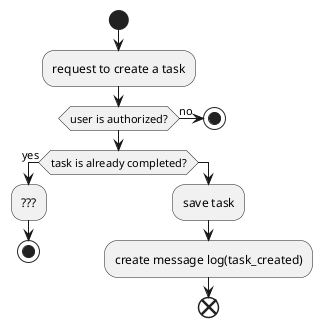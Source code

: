 @startuml Create task
    start
    :request to create a task;
    if (user is authorized?) then(no)
        stop
    endif
    if (task is already completed?) then(yes)
        :???;
        stop
    else
        :save task;
        :create message log(task_created);
        end
    endif
@enduml